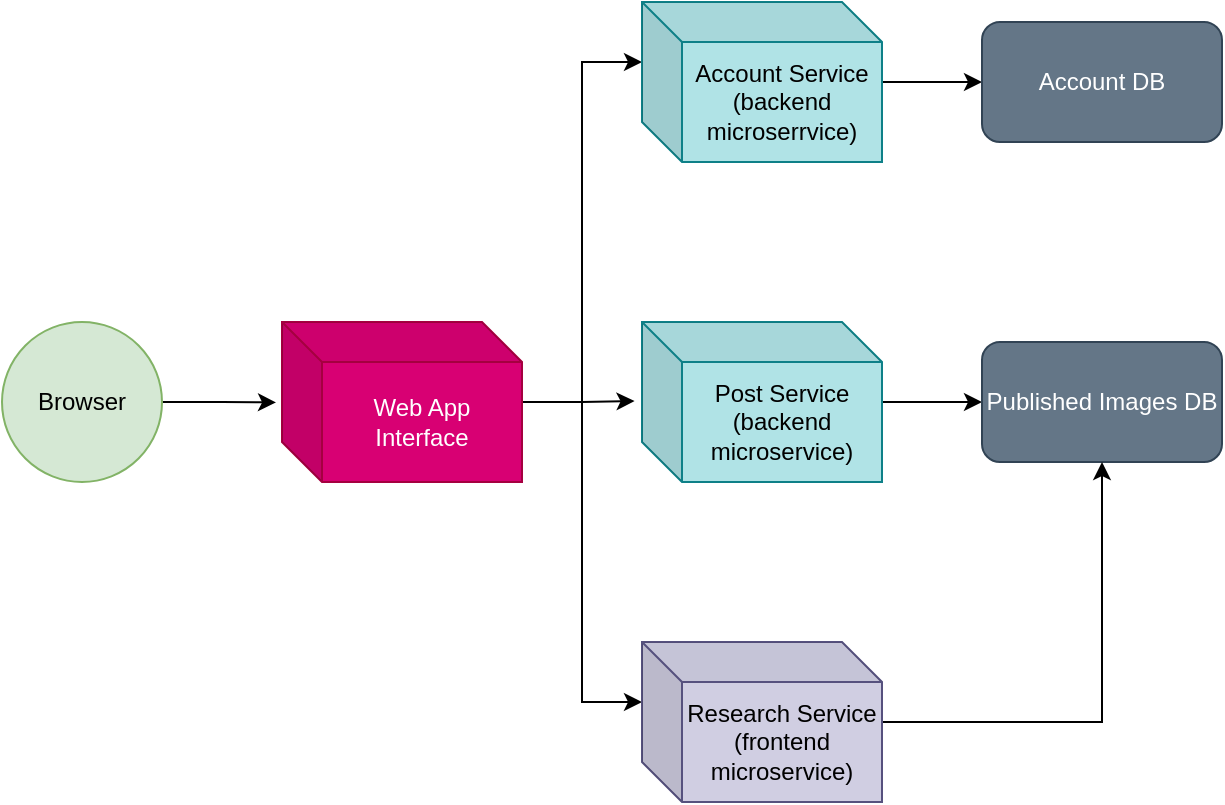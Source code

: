 <mxfile version="20.4.1" type="device"><diagram id="JdQcF2eBbc0d1T8rVwVr" name="Page-1"><mxGraphModel dx="801" dy="501" grid="1" gridSize="10" guides="1" tooltips="1" connect="1" arrows="1" fold="1" page="1" pageScale="1" pageWidth="827" pageHeight="1169" math="0" shadow="0"><root><mxCell id="0"/><mxCell id="1" parent="0"/><mxCell id="_PenONYVokb5qdyjeGjX-8" style="edgeStyle=orthogonalEdgeStyle;rounded=0;orthogonalLoop=1;jettySize=auto;html=1;entryX=-0.025;entryY=0.503;entryDx=0;entryDy=0;entryPerimeter=0;" edge="1" parent="1" source="_PenONYVokb5qdyjeGjX-1" target="_PenONYVokb5qdyjeGjX-2"><mxGeometry relative="1" as="geometry"/></mxCell><mxCell id="_PenONYVokb5qdyjeGjX-1" value="Browser" style="ellipse;whiteSpace=wrap;html=1;aspect=fixed;fillColor=#d5e8d4;strokeColor=#82b366;" vertex="1" parent="1"><mxGeometry x="40" y="290" width="80" height="80" as="geometry"/></mxCell><mxCell id="_PenONYVokb5qdyjeGjX-16" style="edgeStyle=orthogonalEdgeStyle;rounded=0;orthogonalLoop=1;jettySize=auto;html=1;entryX=-0.031;entryY=0.494;entryDx=0;entryDy=0;entryPerimeter=0;" edge="1" parent="1" source="_PenONYVokb5qdyjeGjX-2" target="_PenONYVokb5qdyjeGjX-4"><mxGeometry relative="1" as="geometry"/></mxCell><mxCell id="_PenONYVokb5qdyjeGjX-17" style="edgeStyle=orthogonalEdgeStyle;rounded=0;orthogonalLoop=1;jettySize=auto;html=1;entryX=0;entryY=0;entryDx=0;entryDy=30;entryPerimeter=0;" edge="1" parent="1" source="_PenONYVokb5qdyjeGjX-2" target="_PenONYVokb5qdyjeGjX-3"><mxGeometry relative="1" as="geometry"/></mxCell><mxCell id="_PenONYVokb5qdyjeGjX-19" style="edgeStyle=orthogonalEdgeStyle;rounded=0;orthogonalLoop=1;jettySize=auto;html=1;entryX=0;entryY=0;entryDx=0;entryDy=30;entryPerimeter=0;" edge="1" parent="1" source="_PenONYVokb5qdyjeGjX-2" target="_PenONYVokb5qdyjeGjX-18"><mxGeometry relative="1" as="geometry"/></mxCell><mxCell id="_PenONYVokb5qdyjeGjX-2" value="Web App Interface" style="shape=cube;whiteSpace=wrap;html=1;boundedLbl=1;backgroundOutline=1;darkOpacity=0.05;darkOpacity2=0.1;fillColor=#d80073;strokeColor=#A50040;fontColor=#ffffff;" vertex="1" parent="1"><mxGeometry x="180" y="290" width="120" height="80" as="geometry"/></mxCell><mxCell id="_PenONYVokb5qdyjeGjX-14" style="edgeStyle=orthogonalEdgeStyle;rounded=0;orthogonalLoop=1;jettySize=auto;html=1;entryX=0;entryY=0.5;entryDx=0;entryDy=0;" edge="1" parent="1" source="_PenONYVokb5qdyjeGjX-3" target="_PenONYVokb5qdyjeGjX-6"><mxGeometry relative="1" as="geometry"/></mxCell><mxCell id="_PenONYVokb5qdyjeGjX-3" value="Account Service&lt;br&gt;(backend microserrvice)" style="shape=cube;whiteSpace=wrap;html=1;boundedLbl=1;backgroundOutline=1;darkOpacity=0.05;darkOpacity2=0.1;fillColor=#b0e3e6;strokeColor=#0e8088;" vertex="1" parent="1"><mxGeometry x="360" y="130" width="120" height="80" as="geometry"/></mxCell><mxCell id="_PenONYVokb5qdyjeGjX-15" style="edgeStyle=orthogonalEdgeStyle;rounded=0;orthogonalLoop=1;jettySize=auto;html=1;entryX=0;entryY=0.5;entryDx=0;entryDy=0;" edge="1" parent="1" source="_PenONYVokb5qdyjeGjX-4" target="_PenONYVokb5qdyjeGjX-7"><mxGeometry relative="1" as="geometry"/></mxCell><mxCell id="_PenONYVokb5qdyjeGjX-4" value="Post Service&lt;br&gt;(backend microservice)" style="shape=cube;whiteSpace=wrap;html=1;boundedLbl=1;backgroundOutline=1;darkOpacity=0.05;darkOpacity2=0.1;fillColor=#b0e3e6;strokeColor=#0e8088;" vertex="1" parent="1"><mxGeometry x="360" y="290" width="120" height="80" as="geometry"/></mxCell><mxCell id="_PenONYVokb5qdyjeGjX-6" value="Account DB" style="rounded=1;whiteSpace=wrap;html=1;fillColor=#647687;fontColor=#ffffff;strokeColor=#314354;" vertex="1" parent="1"><mxGeometry x="530" y="140" width="120" height="60" as="geometry"/></mxCell><mxCell id="_PenONYVokb5qdyjeGjX-7" value="Published Images DB" style="rounded=1;whiteSpace=wrap;html=1;fillColor=#647687;fontColor=#ffffff;strokeColor=#314354;" vertex="1" parent="1"><mxGeometry x="530" y="300" width="120" height="60" as="geometry"/></mxCell><mxCell id="_PenONYVokb5qdyjeGjX-20" style="edgeStyle=orthogonalEdgeStyle;rounded=0;orthogonalLoop=1;jettySize=auto;html=1;entryX=0.5;entryY=1;entryDx=0;entryDy=0;" edge="1" parent="1" source="_PenONYVokb5qdyjeGjX-18" target="_PenONYVokb5qdyjeGjX-7"><mxGeometry relative="1" as="geometry"/></mxCell><mxCell id="_PenONYVokb5qdyjeGjX-18" value="Research Service&lt;br&gt;(frontend microservice)" style="shape=cube;whiteSpace=wrap;html=1;boundedLbl=1;backgroundOutline=1;darkOpacity=0.05;darkOpacity2=0.1;fillColor=#d0cee2;strokeColor=#56517e;" vertex="1" parent="1"><mxGeometry x="360" y="450" width="120" height="80" as="geometry"/></mxCell></root></mxGraphModel></diagram></mxfile>